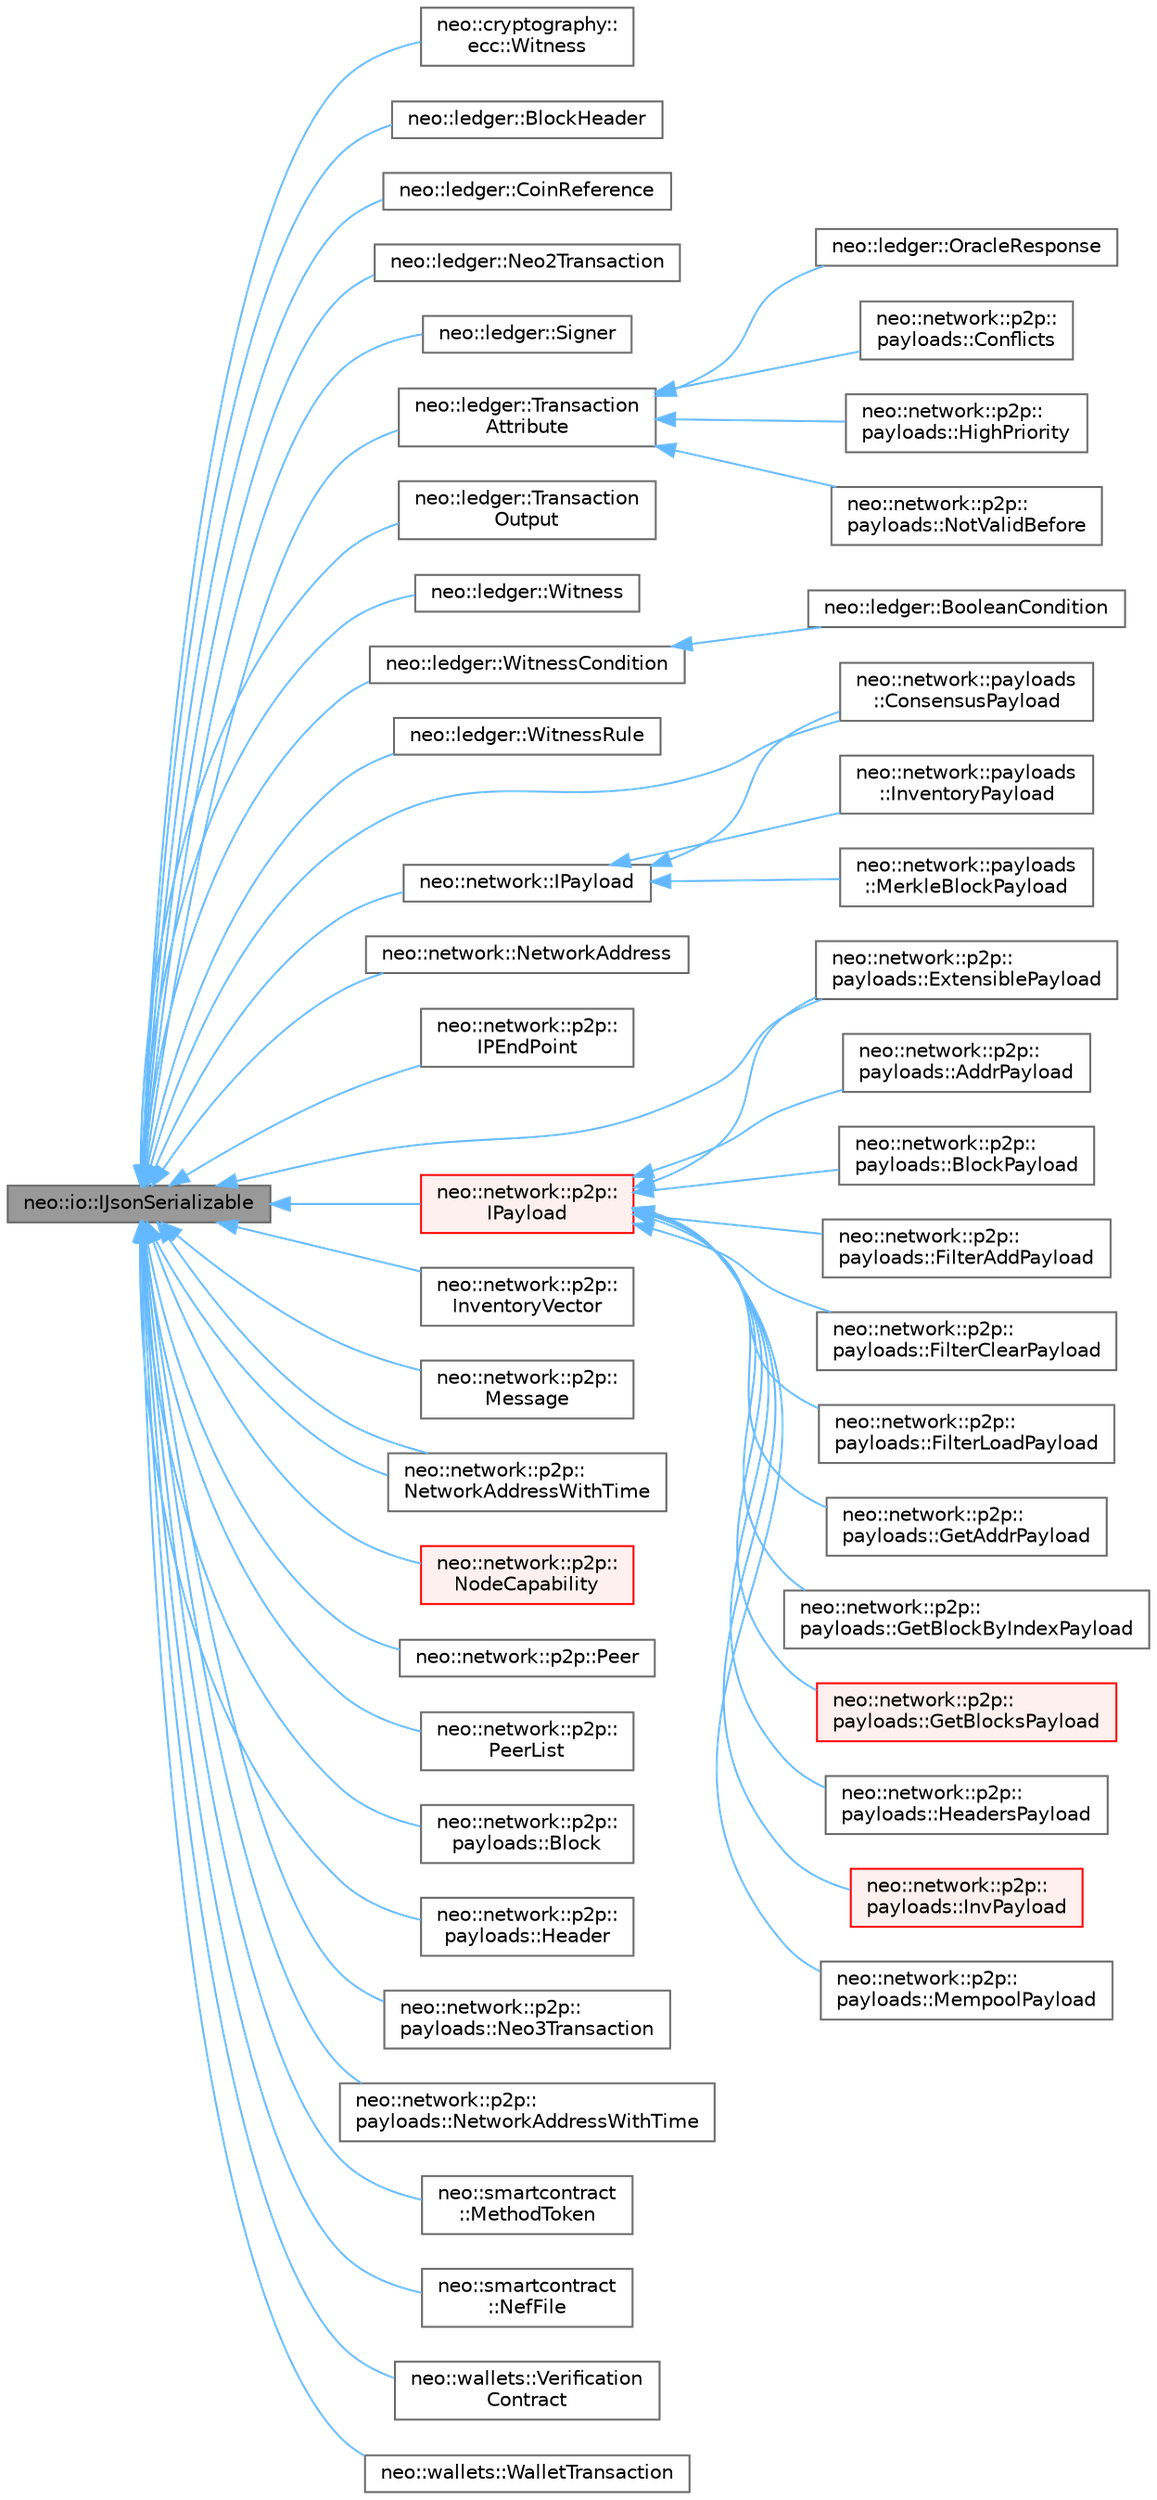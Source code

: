 digraph "neo::io::IJsonSerializable"
{
 // LATEX_PDF_SIZE
  bgcolor="transparent";
  edge [fontname=Helvetica,fontsize=10,labelfontname=Helvetica,labelfontsize=10];
  node [fontname=Helvetica,fontsize=10,shape=box,height=0.2,width=0.4];
  rankdir="LR";
  Node1 [id="Node000001",label="neo::io::IJsonSerializable",height=0.2,width=0.4,color="gray40", fillcolor="grey60", style="filled", fontcolor="black",tooltip="Interface for objects that can be serialized/deserialized to/from JSON."];
  Node1 -> Node2 [id="edge1_Node000001_Node000002",dir="back",color="steelblue1",style="solid",tooltip=" "];
  Node2 [id="Node000002",label="neo::cryptography::\lecc::Witness",height=0.2,width=0.4,color="gray40", fillcolor="white", style="filled",URL="$classneo_1_1cryptography_1_1ecc_1_1_witness.html",tooltip="Represents a witness."];
  Node1 -> Node3 [id="edge2_Node000001_Node000003",dir="back",color="steelblue1",style="solid",tooltip=" "];
  Node3 [id="Node000003",label="neo::ledger::BlockHeader",height=0.2,width=0.4,color="gray40", fillcolor="white", style="filled",URL="$classneo_1_1ledger_1_1_block_header.html",tooltip="Represents a block header in the Neo blockchain."];
  Node1 -> Node4 [id="edge3_Node000001_Node000004",dir="back",color="steelblue1",style="solid",tooltip=" "];
  Node4 [id="Node000004",label="neo::ledger::CoinReference",height=0.2,width=0.4,color="gray40", fillcolor="white", style="filled",URL="$classneo_1_1ledger_1_1_coin_reference.html",tooltip="Represents a coin reference (Neo 2.x compatibility). This class is provided for test compatibility on..."];
  Node1 -> Node5 [id="edge4_Node000001_Node000005",dir="back",color="steelblue1",style="solid",tooltip=" "];
  Node5 [id="Node000005",label="neo::ledger::Neo2Transaction",height=0.2,width=0.4,color="gray40", fillcolor="white", style="filled",URL="$classneo_1_1ledger_1_1_neo2_transaction.html",tooltip="Neo 2.x compatible transaction class for tests."];
  Node1 -> Node6 [id="edge5_Node000001_Node000006",dir="back",color="steelblue1",style="solid",tooltip=" "];
  Node6 [id="Node000006",label="neo::ledger::Signer",height=0.2,width=0.4,color="gray40", fillcolor="white", style="filled",URL="$classneo_1_1ledger_1_1_signer.html",tooltip="Represents a transaction signer."];
  Node1 -> Node7 [id="edge6_Node000001_Node000007",dir="back",color="steelblue1",style="solid",tooltip=" "];
  Node7 [id="Node000007",label="neo::ledger::Transaction\lAttribute",height=0.2,width=0.4,color="gray40", fillcolor="white", style="filled",URL="$classneo_1_1ledger_1_1_transaction_attribute.html",tooltip="Represents a transaction attribute."];
  Node7 -> Node8 [id="edge7_Node000007_Node000008",dir="back",color="steelblue1",style="solid",tooltip=" "];
  Node8 [id="Node000008",label="neo::ledger::OracleResponse",height=0.2,width=0.4,color="gray40", fillcolor="white", style="filled",URL="$classneo_1_1ledger_1_1_oracle_response.html",tooltip="Represents an oracle response transaction attribute."];
  Node7 -> Node9 [id="edge8_Node000007_Node000009",dir="back",color="steelblue1",style="solid",tooltip=" "];
  Node9 [id="Node000009",label="neo::network::p2p::\lpayloads::Conflicts",height=0.2,width=0.4,color="gray40", fillcolor="white", style="filled",URL="$classneo_1_1network_1_1p2p_1_1payloads_1_1_conflicts.html",tooltip="Indicates that the transaction conflicts with the specified transaction hash."];
  Node7 -> Node10 [id="edge9_Node000007_Node000010",dir="back",color="steelblue1",style="solid",tooltip=" "];
  Node10 [id="Node000010",label="neo::network::p2p::\lpayloads::HighPriority",height=0.2,width=0.4,color="gray40", fillcolor="white", style="filled",URL="$classneo_1_1network_1_1p2p_1_1payloads_1_1_high_priority.html",tooltip="Indicates that the transaction has high priority in the mempool."];
  Node7 -> Node11 [id="edge10_Node000007_Node000011",dir="back",color="steelblue1",style="solid",tooltip=" "];
  Node11 [id="Node000011",label="neo::network::p2p::\lpayloads::NotValidBefore",height=0.2,width=0.4,color="gray40", fillcolor="white", style="filled",URL="$classneo_1_1network_1_1p2p_1_1payloads_1_1_not_valid_before.html",tooltip="Indicates that the transaction is not valid before the specified block height."];
  Node1 -> Node12 [id="edge11_Node000001_Node000012",dir="back",color="steelblue1",style="solid",tooltip=" "];
  Node12 [id="Node000012",label="neo::ledger::Transaction\lOutput",height=0.2,width=0.4,color="gray40", fillcolor="white", style="filled",URL="$classneo_1_1ledger_1_1_transaction_output.html",tooltip="Represents a transaction output (Neo 2.x compatibility). This class is provided for test compatibilit..."];
  Node1 -> Node13 [id="edge12_Node000001_Node000013",dir="back",color="steelblue1",style="solid",tooltip=" "];
  Node13 [id="Node000013",label="neo::ledger::Witness",height=0.2,width=0.4,color="gray40", fillcolor="white", style="filled",URL="$classneo_1_1ledger_1_1_witness.html",tooltip="Represents a witness."];
  Node1 -> Node14 [id="edge13_Node000001_Node000014",dir="back",color="steelblue1",style="solid",tooltip=" "];
  Node14 [id="Node000014",label="neo::ledger::WitnessCondition",height=0.2,width=0.4,color="gray40", fillcolor="white", style="filled",URL="$classneo_1_1ledger_1_1_witness_condition.html",tooltip="Base class for witness conditions."];
  Node14 -> Node15 [id="edge14_Node000014_Node000015",dir="back",color="steelblue1",style="solid",tooltip=" "];
  Node15 [id="Node000015",label="neo::ledger::BooleanCondition",height=0.2,width=0.4,color="gray40", fillcolor="white", style="filled",URL="$classneo_1_1ledger_1_1_boolean_condition.html",tooltip=" "];
  Node1 -> Node16 [id="edge15_Node000001_Node000016",dir="back",color="steelblue1",style="solid",tooltip=" "];
  Node16 [id="Node000016",label="neo::ledger::WitnessRule",height=0.2,width=0.4,color="gray40", fillcolor="white", style="filled",URL="$classneo_1_1ledger_1_1_witness_rule.html",tooltip="Represents a witness rule used to describe the scope of the witness."];
  Node1 -> Node17 [id="edge16_Node000001_Node000017",dir="back",color="steelblue1",style="solid",tooltip=" "];
  Node17 [id="Node000017",label="neo::network::IPayload",height=0.2,width=0.4,color="gray40", fillcolor="white", style="filled",URL="$classneo_1_1network_1_1_i_payload.html",tooltip="Interface for message payloads."];
  Node17 -> Node18 [id="edge17_Node000017_Node000018",dir="back",color="steelblue1",style="solid",tooltip=" "];
  Node18 [id="Node000018",label="neo::network::payloads\l::ConsensusPayload",height=0.2,width=0.4,color="gray40", fillcolor="white", style="filled",URL="$classneo_1_1network_1_1payloads_1_1_consensus_payload.html",tooltip="Represents a consensus payload."];
  Node17 -> Node19 [id="edge18_Node000017_Node000019",dir="back",color="steelblue1",style="solid",tooltip=" "];
  Node19 [id="Node000019",label="neo::network::payloads\l::InventoryPayload",height=0.2,width=0.4,color="gray40", fillcolor="white", style="filled",URL="$classneo_1_1network_1_1payloads_1_1_inventory_payload.html",tooltip="Represents an inventory payload."];
  Node17 -> Node20 [id="edge19_Node000017_Node000020",dir="back",color="steelblue1",style="solid",tooltip=" "];
  Node20 [id="Node000020",label="neo::network::payloads\l::MerkleBlockPayload",height=0.2,width=0.4,color="gray40", fillcolor="white", style="filled",URL="$classneo_1_1network_1_1payloads_1_1_merkle_block_payload.html",tooltip="Represents a merkle block payload for SPV protocol."];
  Node1 -> Node21 [id="edge20_Node000001_Node000021",dir="back",color="steelblue1",style="solid",tooltip=" "];
  Node21 [id="Node000021",label="neo::network::NetworkAddress",height=0.2,width=0.4,color="gray40", fillcolor="white", style="filled",URL="$classneo_1_1network_1_1_network_address.html",tooltip="Represents a network address."];
  Node1 -> Node22 [id="edge21_Node000001_Node000022",dir="back",color="steelblue1",style="solid",tooltip=" "];
  Node22 [id="Node000022",label="neo::network::p2p::\lIPEndPoint",height=0.2,width=0.4,color="gray40", fillcolor="white", style="filled",URL="$classneo_1_1network_1_1p2p_1_1_i_p_end_point.html",tooltip="Represents an IP address and port."];
  Node1 -> Node23 [id="edge22_Node000001_Node000023",dir="back",color="steelblue1",style="solid",tooltip=" "];
  Node23 [id="Node000023",label="neo::network::p2p::\lIPayload",height=0.2,width=0.4,color="red", fillcolor="#FFF0F0", style="filled",URL="$classneo_1_1network_1_1p2p_1_1_i_payload.html",tooltip="Interface for message payloads."];
  Node23 -> Node24 [id="edge23_Node000023_Node000024",dir="back",color="steelblue1",style="solid",tooltip=" "];
  Node24 [id="Node000024",label="neo::network::p2p::\lpayloads::AddrPayload",height=0.2,width=0.4,color="gray40", fillcolor="white", style="filled",URL="$classneo_1_1network_1_1p2p_1_1payloads_1_1_addr_payload.html",tooltip="Represents an address payload."];
  Node23 -> Node25 [id="edge24_Node000023_Node000025",dir="back",color="steelblue1",style="solid",tooltip=" "];
  Node25 [id="Node000025",label="neo::network::p2p::\lpayloads::BlockPayload",height=0.2,width=0.4,color="gray40", fillcolor="white", style="filled",URL="$classneo_1_1network_1_1p2p_1_1payloads_1_1_block_payload.html",tooltip="Represents a block payload."];
  Node23 -> Node26 [id="edge25_Node000023_Node000026",dir="back",color="steelblue1",style="solid",tooltip=" "];
  Node26 [id="Node000026",label="neo::network::p2p::\lpayloads::ExtensiblePayload",height=0.2,width=0.4,color="gray40", fillcolor="white", style="filled",URL="$classneo_1_1network_1_1p2p_1_1payloads_1_1_extensible_payload.html",tooltip="Represents an extensible payload for network communication. This matches the C# ExtensiblePayload...."];
  Node23 -> Node27 [id="edge26_Node000023_Node000027",dir="back",color="steelblue1",style="solid",tooltip=" "];
  Node27 [id="Node000027",label="neo::network::p2p::\lpayloads::FilterAddPayload",height=0.2,width=0.4,color="gray40", fillcolor="white", style="filled",URL="$classneo_1_1network_1_1p2p_1_1payloads_1_1_filter_add_payload.html",tooltip="Represents a filter add payload for SPV protocol."];
  Node23 -> Node28 [id="edge27_Node000023_Node000028",dir="back",color="steelblue1",style="solid",tooltip=" "];
  Node28 [id="Node000028",label="neo::network::p2p::\lpayloads::FilterClearPayload",height=0.2,width=0.4,color="gray40", fillcolor="white", style="filled",URL="$classneo_1_1network_1_1p2p_1_1payloads_1_1_filter_clear_payload.html",tooltip="Represents a filter clear payload for SPV protocol."];
  Node23 -> Node29 [id="edge28_Node000023_Node000029",dir="back",color="steelblue1",style="solid",tooltip=" "];
  Node29 [id="Node000029",label="neo::network::p2p::\lpayloads::FilterLoadPayload",height=0.2,width=0.4,color="gray40", fillcolor="white", style="filled",URL="$classneo_1_1network_1_1p2p_1_1payloads_1_1_filter_load_payload.html",tooltip="Represents a filter load payload for SPV protocol."];
  Node23 -> Node30 [id="edge29_Node000023_Node000030",dir="back",color="steelblue1",style="solid",tooltip=" "];
  Node30 [id="Node000030",label="neo::network::p2p::\lpayloads::GetAddrPayload",height=0.2,width=0.4,color="gray40", fillcolor="white", style="filled",URL="$classneo_1_1network_1_1p2p_1_1payloads_1_1_get_addr_payload.html",tooltip="Represents a getaddr message payload."];
  Node23 -> Node31 [id="edge30_Node000023_Node000031",dir="back",color="steelblue1",style="solid",tooltip=" "];
  Node31 [id="Node000031",label="neo::network::p2p::\lpayloads::GetBlockByIndexPayload",height=0.2,width=0.4,color="gray40", fillcolor="white", style="filled",URL="$classneo_1_1network_1_1p2p_1_1payloads_1_1_get_block_by_index_payload.html",tooltip="Represents a get block by index payload."];
  Node23 -> Node32 [id="edge31_Node000023_Node000032",dir="back",color="steelblue1",style="solid",tooltip=" "];
  Node32 [id="Node000032",label="neo::network::p2p::\lpayloads::GetBlocksPayload",height=0.2,width=0.4,color="red", fillcolor="#FFF0F0", style="filled",URL="$classneo_1_1network_1_1p2p_1_1payloads_1_1_get_blocks_payload.html",tooltip="Represents a get blocks payload."];
  Node23 -> Node34 [id="edge32_Node000023_Node000034",dir="back",color="steelblue1",style="solid",tooltip=" "];
  Node34 [id="Node000034",label="neo::network::p2p::\lpayloads::HeadersPayload",height=0.2,width=0.4,color="gray40", fillcolor="white", style="filled",URL="$classneo_1_1network_1_1p2p_1_1payloads_1_1_headers_payload.html",tooltip="Represents a headers payload."];
  Node23 -> Node35 [id="edge33_Node000023_Node000035",dir="back",color="steelblue1",style="solid",tooltip=" "];
  Node35 [id="Node000035",label="neo::network::p2p::\lpayloads::InvPayload",height=0.2,width=0.4,color="red", fillcolor="#FFF0F0", style="filled",URL="$classneo_1_1network_1_1p2p_1_1payloads_1_1_inv_payload.html",tooltip="Represents an inv message payload."];
  Node23 -> Node38 [id="edge34_Node000023_Node000038",dir="back",color="steelblue1",style="solid",tooltip=" "];
  Node38 [id="Node000038",label="neo::network::p2p::\lpayloads::MempoolPayload",height=0.2,width=0.4,color="gray40", fillcolor="white", style="filled",URL="$classneo_1_1network_1_1p2p_1_1payloads_1_1_mempool_payload.html",tooltip="Represents a mempool payload."];
  Node1 -> Node45 [id="edge35_Node000001_Node000045",dir="back",color="steelblue1",style="solid",tooltip=" "];
  Node45 [id="Node000045",label="neo::network::p2p::\lInventoryVector",height=0.2,width=0.4,color="gray40", fillcolor="white", style="filled",URL="$classneo_1_1network_1_1p2p_1_1_inventory_vector.html",tooltip="Represents an inventory vector."];
  Node1 -> Node46 [id="edge36_Node000001_Node000046",dir="back",color="steelblue1",style="solid",tooltip=" "];
  Node46 [id="Node000046",label="neo::network::p2p::\lMessage",height=0.2,width=0.4,color="gray40", fillcolor="white", style="filled",URL="$classneo_1_1network_1_1p2p_1_1_message.html",tooltip="Represents a message on the NEO network."];
  Node1 -> Node47 [id="edge37_Node000001_Node000047",dir="back",color="steelblue1",style="solid",tooltip=" "];
  Node47 [id="Node000047",label="neo::network::p2p::\lNetworkAddressWithTime",height=0.2,width=0.4,color="gray40", fillcolor="white", style="filled",URL="$classneo_1_1network_1_1p2p_1_1_network_address_with_time.html",tooltip="Represents a network address with a timestamp."];
  Node1 -> Node47 [id="edge38_Node000001_Node000047",dir="back",color="steelblue1",style="solid",tooltip=" "];
  Node1 -> Node48 [id="edge39_Node000001_Node000048",dir="back",color="steelblue1",style="solid",tooltip=" "];
  Node48 [id="Node000048",label="neo::network::p2p::\lNodeCapability",height=0.2,width=0.4,color="red", fillcolor="#FFF0F0", style="filled",URL="$classneo_1_1network_1_1p2p_1_1_node_capability.html",tooltip="Represents a capability of a node."];
  Node1 -> Node52 [id="edge40_Node000001_Node000052",dir="back",color="steelblue1",style="solid",tooltip=" "];
  Node52 [id="Node000052",label="neo::network::p2p::Peer",height=0.2,width=0.4,color="gray40", fillcolor="white", style="filled",URL="$classneo_1_1network_1_1p2p_1_1_peer.html",tooltip="Represents a peer in the P2P network."];
  Node1 -> Node53 [id="edge41_Node000001_Node000053",dir="back",color="steelblue1",style="solid",tooltip=" "];
  Node53 [id="Node000053",label="neo::network::p2p::\lPeerList",height=0.2,width=0.4,color="gray40", fillcolor="white", style="filled",URL="$classneo_1_1network_1_1p2p_1_1_peer_list.html",tooltip="Manages a list of peers."];
  Node1 -> Node54 [id="edge42_Node000001_Node000054",dir="back",color="steelblue1",style="solid",tooltip=" "];
  Node54 [id="Node000054",label="neo::network::p2p::\lpayloads::Block",height=0.2,width=0.4,color="gray40", fillcolor="white", style="filled",URL="$classneo_1_1network_1_1p2p_1_1payloads_1_1_block.html",tooltip="Represents a block. This matches the C# Neo.Network.P2P.Payloads.Block class exactly."];
  Node1 -> Node26 [id="edge43_Node000001_Node000026",dir="back",color="steelblue1",style="solid",tooltip=" "];
  Node1 -> Node55 [id="edge44_Node000001_Node000055",dir="back",color="steelblue1",style="solid",tooltip=" "];
  Node55 [id="Node000055",label="neo::network::p2p::\lpayloads::Header",height=0.2,width=0.4,color="gray40", fillcolor="white", style="filled",URL="$classneo_1_1network_1_1p2p_1_1payloads_1_1_header.html",tooltip="Represents the header of a block. This matches the C# Neo.Network.P2P.Payloads.Header class exactly."];
  Node1 -> Node56 [id="edge45_Node000001_Node000056",dir="back",color="steelblue1",style="solid",tooltip=" "];
  Node56 [id="Node000056",label="neo::network::p2p::\lpayloads::Neo3Transaction",height=0.2,width=0.4,color="gray40", fillcolor="white", style="filled",URL="$classneo_1_1network_1_1p2p_1_1payloads_1_1_neo3_transaction.html",tooltip="Represents a Neo N3 transaction."];
  Node1 -> Node57 [id="edge46_Node000001_Node000057",dir="back",color="steelblue1",style="solid",tooltip=" "];
  Node57 [id="Node000057",label="neo::network::p2p::\lpayloads::NetworkAddressWithTime",height=0.2,width=0.4,color="gray40", fillcolor="white", style="filled",URL="$classneo_1_1network_1_1p2p_1_1payloads_1_1_network_address_with_time.html",tooltip="Represents a network address with timestamp for peer discovery."];
  Node1 -> Node18 [id="edge47_Node000001_Node000018",dir="back",color="steelblue1",style="solid",tooltip=" "];
  Node1 -> Node58 [id="edge48_Node000001_Node000058",dir="back",color="steelblue1",style="solid",tooltip=" "];
  Node58 [id="Node000058",label="neo::smartcontract\l::MethodToken",height=0.2,width=0.4,color="gray40", fillcolor="white", style="filled",URL="$classneo_1_1smartcontract_1_1_method_token.html",tooltip="Represents the methods that a contract will call statically."];
  Node1 -> Node59 [id="edge49_Node000001_Node000059",dir="back",color="steelblue1",style="solid",tooltip=" "];
  Node59 [id="Node000059",label="neo::smartcontract\l::NefFile",height=0.2,width=0.4,color="gray40", fillcolor="white", style="filled",URL="$classneo_1_1smartcontract_1_1_nef_file.html",tooltip="Represents the structure of NEO Executable Format."];
  Node1 -> Node60 [id="edge50_Node000001_Node000060",dir="back",color="steelblue1",style="solid",tooltip=" "];
  Node60 [id="Node000060",label="neo::wallets::Verification\lContract",height=0.2,width=0.4,color="gray40", fillcolor="white", style="filled",URL="$classneo_1_1wallets_1_1_verification_contract.html",tooltip="Represents a verification contract in a wallet."];
  Node1 -> Node61 [id="edge51_Node000001_Node000061",dir="back",color="steelblue1",style="solid",tooltip=" "];
  Node61 [id="Node000061",label="neo::wallets::WalletTransaction",height=0.2,width=0.4,color="gray40", fillcolor="white", style="filled",URL="$classneo_1_1wallets_1_1_wallet_transaction.html",tooltip="Represents a wallet transaction."];
}

